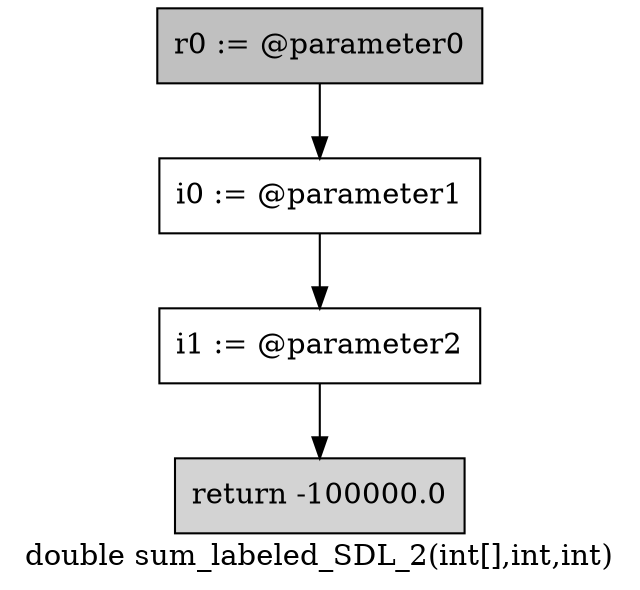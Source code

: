 digraph "double sum_labeled_SDL_2(int[],int,int)" {
    label="double sum_labeled_SDL_2(int[],int,int)";
    node [shape=box];
    "0" [style=filled,fillcolor=gray,label="r0 := @parameter0",];
    "1" [label="i0 := @parameter1",];
    "0"->"1";
    "2" [label="i1 := @parameter2",];
    "1"->"2";
    "3" [style=filled,fillcolor=lightgray,label="return -100000.0",];
    "2"->"3";
}
